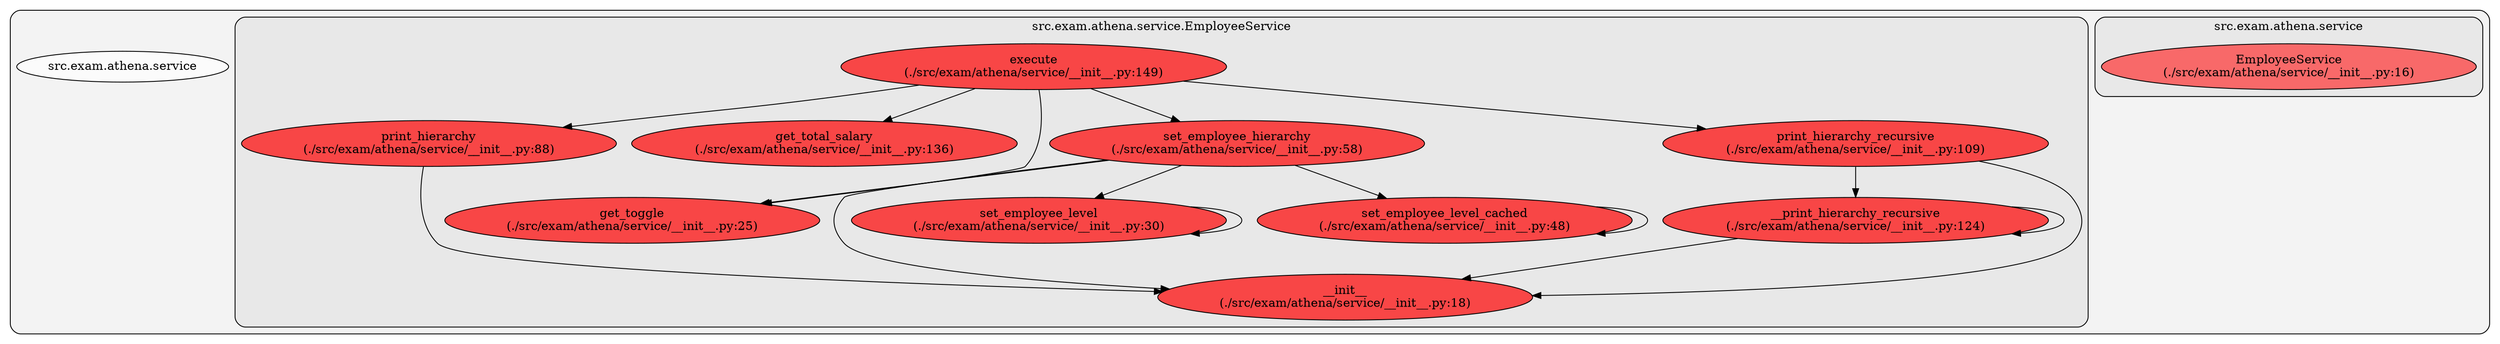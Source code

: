 digraph G {
    graph [rankdir=TB, clusterrank="local"];
    subgraph cluster_G {

        graph [style="filled,rounded",fillcolor="#80808018", label=""];
        src__exam__athena__service [label="src.exam.athena.service", style="filled", fillcolor="#ffffffb2", fontcolor="#000000", group="0"];
        subgraph cluster_src__exam__athena__service {

            graph [style="filled,rounded",fillcolor="#80808018", label="src.exam.athena.service"];
            src__exam__athena__service__EmployeeService [label="EmployeeService\n(./src/exam/athena/service/__init__.py:16)", style="filled", fillcolor="#ff3232b2", fontcolor="#000000", group="0"];
        }
        subgraph cluster_src__exam__athena__service__EmployeeService {

            graph [style="filled,rounded",fillcolor="#80808018", label="src.exam.athena.service.EmployeeService"];
            src__exam__athena__service__EmployeeService____init__ [label="__init__\n(./src/exam/athena/service/__init__.py:18)", style="filled", fillcolor="#ff0000b2", fontcolor="#000000", group="0"];
            src__exam__athena__service__EmployeeService____print_hierarchy_recursive [label="__print_hierarchy_recursive\n(./src/exam/athena/service/__init__.py:124)", style="filled", fillcolor="#ff0000b2", fontcolor="#000000", group="0"];
            src__exam__athena__service__EmployeeService__execute [label="execute\n(./src/exam/athena/service/__init__.py:149)", style="filled", fillcolor="#ff0000b2", fontcolor="#000000", group="0"];
            src__exam__athena__service__EmployeeService__get_toggle [label="get_toggle\n(./src/exam/athena/service/__init__.py:25)", style="filled", fillcolor="#ff0000b2", fontcolor="#000000", group="0"];
            src__exam__athena__service__EmployeeService__get_total_salary [label="get_total_salary\n(./src/exam/athena/service/__init__.py:136)", style="filled", fillcolor="#ff0000b2", fontcolor="#000000", group="0"];
            src__exam__athena__service__EmployeeService__print_hierarchy [label="print_hierarchy\n(./src/exam/athena/service/__init__.py:88)", style="filled", fillcolor="#ff0000b2", fontcolor="#000000", group="0"];
            src__exam__athena__service__EmployeeService__print_hierarchy_recursive [label="print_hierarchy_recursive\n(./src/exam/athena/service/__init__.py:109)", style="filled", fillcolor="#ff0000b2", fontcolor="#000000", group="0"];
            src__exam__athena__service__EmployeeService__set_employee_hierarchy [label="set_employee_hierarchy\n(./src/exam/athena/service/__init__.py:58)", style="filled", fillcolor="#ff0000b2", fontcolor="#000000", group="0"];
            src__exam__athena__service__EmployeeService__set_employee_level [label="set_employee_level\n(./src/exam/athena/service/__init__.py:30)", style="filled", fillcolor="#ff0000b2", fontcolor="#000000", group="0"];
            src__exam__athena__service__EmployeeService__set_employee_level_cached [label="set_employee_level_cached\n(./src/exam/athena/service/__init__.py:48)", style="filled", fillcolor="#ff0000b2", fontcolor="#000000", group="0"];
        }
    }
        src__exam__athena__service__EmployeeService__set_employee_level -> src__exam__athena__service__EmployeeService__set_employee_level [style="solid", color="#000000"];
        src__exam__athena__service__EmployeeService__set_employee_level_cached -> src__exam__athena__service__EmployeeService__set_employee_level_cached [style="solid", color="#000000"];
        src__exam__athena__service__EmployeeService__set_employee_hierarchy -> src__exam__athena__service__EmployeeService__set_employee_level_cached [style="solid", color="#000000"];
        src__exam__athena__service__EmployeeService__set_employee_hierarchy -> src__exam__athena__service__EmployeeService__get_toggle [style="solid", color="#000000"];
        src__exam__athena__service__EmployeeService__set_employee_hierarchy -> src__exam__athena__service__EmployeeService__set_employee_level [style="solid", color="#000000"];
        src__exam__athena__service__EmployeeService__set_employee_hierarchy -> src__exam__athena__service__EmployeeService____init__ [style="solid", color="#000000"];
        src__exam__athena__service__EmployeeService__print_hierarchy -> src__exam__athena__service__EmployeeService____init__ [style="solid", color="#000000"];
        src__exam__athena__service__EmployeeService__print_hierarchy_recursive -> src__exam__athena__service__EmployeeService____print_hierarchy_recursive [style="solid", color="#000000"];
        src__exam__athena__service__EmployeeService__print_hierarchy_recursive -> src__exam__athena__service__EmployeeService____init__ [style="solid", color="#000000"];
        src__exam__athena__service__EmployeeService____print_hierarchy_recursive -> src__exam__athena__service__EmployeeService____print_hierarchy_recursive [style="solid", color="#000000"];
        src__exam__athena__service__EmployeeService____print_hierarchy_recursive -> src__exam__athena__service__EmployeeService____init__ [style="solid", color="#000000"];
        src__exam__athena__service__EmployeeService__execute -> src__exam__athena__service__EmployeeService__print_hierarchy [style="solid", color="#000000"];
        src__exam__athena__service__EmployeeService__execute -> src__exam__athena__service__EmployeeService__get_toggle [style="solid", color="#000000"];
        src__exam__athena__service__EmployeeService__execute -> src__exam__athena__service__EmployeeService__print_hierarchy_recursive [style="solid", color="#000000"];
        src__exam__athena__service__EmployeeService__execute -> src__exam__athena__service__EmployeeService__set_employee_hierarchy [style="solid", color="#000000"];
        src__exam__athena__service__EmployeeService__execute -> src__exam__athena__service__EmployeeService__get_total_salary [style="solid", color="#000000"];
    }
